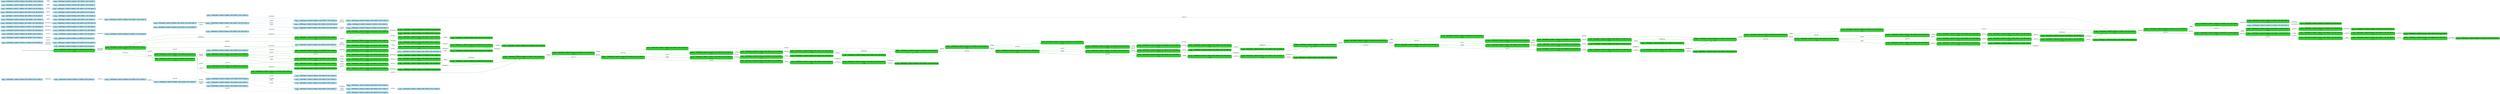 digraph g {

	rankdir="LR"

	__invisible__[shape="point", color="forestgreen"]
	c0q128[label=<<b>c<sub>0</sub>q<sub>128</sub> = AskChange=0, AskCof=0, Balance=0, CofLeft=6, Pot=0, Status=0</b><br/><br/><i>v=56</i>>, shape="box", style="rounded, filled", fillcolor="limegreen", color="forestgreen", penwidth=3] // Initial
	c1q864[label=<<b>c<sub>1</sub>q<sub>864</sub> = AskChange=0, AskCof=0, Balance=0, CofLeft=6, Pot=0, Status=1</b><br/><br/><i>v=56</i>>, shape="box", style="rounded, filled", fillcolor="limegreen", color="forestgreen"]
	c3q64[label=<<b>c<sub>3</sub>q<sub>64</sub> = AskChange=0, AskCof=0, Balance=0, CofLeft=6, Pot=0, Status=2</b><br/><br/><i>v=56</i>>, shape="box", style="rounded, filled", fillcolor="limegreen", color="forestgreen"]
	c6q812[label=<<b>c<sub>6</sub>q<sub>812</sub> = AskChange=0, AskCof=0, Balance=100, CofLeft=6, Pot=0, Status=1</b><br/><br/><i>v=55</i>>, shape="box", style="rounded, filled", fillcolor="limegreen", color="forestgreen"]
	c24q64[label=<<b>c<sub>24</sub>q<sub>64</sub> = AskChange=0, AskCof=0, Balance=100, CofLeft=6, Pot=0, Status=2</b><br/><br/><i>v=56</i>>, shape="box", style="rounded, filled", fillcolor="limegreen", color="forestgreen"]
	c2q128[label=<<b>c<sub>2</sub>q<sub>128</sub> = AskChange=0, AskCof=0, Balance=100, CofLeft=6, Pot=0, Status=0</b><br/><br/><i>v=56</i>>, shape="box", style="rounded, filled", fillcolor="limegreen", color="forestgreen"]
	c33q32[label=<<b>c<sub>33</sub>q<sub>32</sub> = AskChange=1, AskCof=0, Balance=100, CofLeft=6, Pot=0, Status=1</b><br/><br/><i>v=56</i>>, shape="box", style="rounded, filled", fillcolor="limegreen", color="forestgreen"]
	c55q64[label=<<b>c<sub>55</sub>q<sub>64</sub> = AskChange=1, AskCof=0, Balance=100, CofLeft=6, Pot=0, Status=2</b><br/><br/><i>v=56</i>>, shape="box", style="rounded, filled", fillcolor="limegreen", color="forestgreen"]
	c151q128[label=<<b>c<sub>151</sub>q<sub>128</sub> = AskChange=1, AskCof=0, Balance=100, CofLeft=6, Pot=0, Status=0</b>>, shape="box", style="rounded, filled", fillcolor="limegreen", color="forestgreen"]
	c36q33[label=<<b>c<sub>36</sub>q<sub>33</sub> = AskChange=0, AskCof=1, Balance=100, CofLeft=6, Pot=0, Status=1</b><br/><br/><i>v=56</i>>, shape="box", style="rounded, filled", fillcolor="limegreen", color="forestgreen"]
	c59q64[label=<<b>c<sub>59</sub>q<sub>64</sub> = AskChange=0, AskCof=1, Balance=100, CofLeft=6, Pot=0, Status=2</b><br/><br/><i>v=56</i>>, shape="box", style="rounded, filled", fillcolor="limegreen", color="forestgreen"]
	c150q128[label=<<b>c<sub>150</sub>q<sub>128</sub> = AskChange=0, AskCof=1, Balance=100, CofLeft=6, Pot=0, Status=0</b>>, shape="box", style="rounded, filled", fillcolor="limegreen", color="forestgreen"]
	c61q32[label=<<b>c<sub>61</sub>q<sub>32</sub> = AskChange=1, AskCof=0, Balance=50, CofLeft=5, Pot=50, Status=1</b><br/><br/><i>v=56</i>>, shape="box", style="rounded, filled", fillcolor="limegreen", color="forestgreen"]
	c149q64[label=<<b>c<sub>149</sub>q<sub>64</sub> = AskChange=1, AskCof=0, Balance=50, CofLeft=5, Pot=50, Status=2</b>>, shape="box", style="rounded, filled", fillcolor="limegreen", color="forestgreen"]
	c84q864[label=<<b>c<sub>84</sub>q<sub>864</sub> = AskChange=0, AskCof=0, Balance=0, CofLeft=5, Pot=50, Status=1</b><br/><br/><i>v=54</i>>, shape="box", style="rounded, filled", fillcolor="limegreen", color="forestgreen"]
	c85q812[label=<<b>c<sub>85</sub>q<sub>812</sub> = AskChange=0, AskCof=0, Balance=100, CofLeft=5, Pot=50, Status=1</b><br/><br/><i>v=52</i>>, shape="box", style="rounded, filled", fillcolor="limegreen", color="forestgreen"]
	c89q33[label=<<b>c<sub>89</sub>q<sub>33</sub> = AskChange=0, AskCof=1, Balance=100, CofLeft=5, Pot=50, Status=1</b><br/><br/><i>v=51</i>>, shape="box", style="rounded, filled", fillcolor="limegreen", color="forestgreen"]
	c95q32[label=<<b>c<sub>95</sub>q<sub>32</sub> = AskChange=1, AskCof=0, Balance=50, CofLeft=4, Pot=100, Status=1</b><br/><br/><i>v=50</i>>, shape="box", style="rounded, filled", fillcolor="limegreen", color="forestgreen"]
	c155q64[label=<<b>c<sub>155</sub>q<sub>64</sub> = AskChange=1, AskCof=0, Balance=50, CofLeft=4, Pot=100, Status=2</b>>, shape="box", style="rounded, filled", fillcolor="limegreen", color="forestgreen"]
	c96q864[label=<<b>c<sub>96</sub>q<sub>864</sub> = AskChange=0, AskCof=0, Balance=0, CofLeft=4, Pot=100, Status=1</b><br/><br/><i>v=51</i>>, shape="box", style="rounded, filled", fillcolor="limegreen", color="forestgreen"]
	c97q812[label=<<b>c<sub>97</sub>q<sub>812</sub> = AskChange=0, AskCof=0, Balance=100, CofLeft=4, Pot=100, Status=1</b><br/><br/><i>v=49</i>>, shape="box", style="rounded, filled", fillcolor="limegreen", color="forestgreen"]
	c101q33[label=<<b>c<sub>101</sub>q<sub>33</sub> = AskChange=0, AskCof=1, Balance=100, CofLeft=4, Pot=100, Status=1</b><br/><br/><i>v=48</i>>, shape="box", style="rounded, filled", fillcolor="limegreen", color="forestgreen"]
	c107q32[label=<<b>c<sub>107</sub>q<sub>32</sub> = AskChange=1, AskCof=0, Balance=50, CofLeft=3, Pot=150, Status=1</b><br/><br/><i>v=47</i>>, shape="box", style="rounded, filled", fillcolor="limegreen", color="forestgreen"]
	c158q64[label=<<b>c<sub>158</sub>q<sub>64</sub> = AskChange=1, AskCof=0, Balance=50, CofLeft=3, Pot=150, Status=2</b>>, shape="box", style="rounded, filled", fillcolor="limegreen", color="forestgreen"]
	c108q864[label=<<b>c<sub>108</sub>q<sub>864</sub> = AskChange=0, AskCof=0, Balance=0, CofLeft=3, Pot=150, Status=1</b><br/><br/><i>v=48</i>>, shape="box", style="rounded, filled", fillcolor="limegreen", color="forestgreen"]
	c109q812[label=<<b>c<sub>109</sub>q<sub>812</sub> = AskChange=0, AskCof=0, Balance=100, CofLeft=3, Pot=150, Status=1</b><br/><br/><i>v=46</i>>, shape="box", style="rounded, filled", fillcolor="limegreen", color="forestgreen"]
	c113q33[label=<<b>c<sub>113</sub>q<sub>33</sub> = AskChange=0, AskCof=1, Balance=100, CofLeft=3, Pot=150, Status=1</b><br/><br/><i>v=45</i>>, shape="box", style="rounded, filled", fillcolor="limegreen", color="forestgreen"]
	c119q32[label=<<b>c<sub>119</sub>q<sub>32</sub> = AskChange=1, AskCof=0, Balance=50, CofLeft=2, Pot=200, Status=1</b><br/><br/><i>v=44</i>>, shape="box", style="rounded, filled", fillcolor="limegreen", color="forestgreen"]
	c161q64[label=<<b>c<sub>161</sub>q<sub>64</sub> = AskChange=1, AskCof=0, Balance=50, CofLeft=2, Pot=200, Status=2</b>>, shape="box", style="rounded, filled", fillcolor="limegreen", color="forestgreen"]
	c120q864[label=<<b>c<sub>120</sub>q<sub>864</sub> = AskChange=0, AskCof=0, Balance=0, CofLeft=2, Pot=200, Status=1</b><br/><br/><i>v=45</i>>, shape="box", style="rounded, filled", fillcolor="limegreen", color="forestgreen"]
	c121q812[label=<<b>c<sub>121</sub>q<sub>812</sub> = AskChange=0, AskCof=0, Balance=100, CofLeft=2, Pot=200, Status=1</b><br/><br/><i>v=43</i>>, shape="box", style="rounded, filled", fillcolor="limegreen", color="forestgreen"]
	c125q33[label=<<b>c<sub>125</sub>q<sub>33</sub> = AskChange=0, AskCof=1, Balance=100, CofLeft=2, Pot=200, Status=1</b><br/><br/><i>v=42</i>>, shape="box", style="rounded, filled", fillcolor="limegreen", color="forestgreen"]
	c131q32[label=<<b>c<sub>131</sub>q<sub>32</sub> = AskChange=1, AskCof=0, Balance=50, CofLeft=1, Pot=250, Status=1</b><br/><br/><i>v=41</i>>, shape="box", style="rounded, filled", fillcolor="limegreen", color="forestgreen"]
	c164q64[label=<<b>c<sub>164</sub>q<sub>64</sub> = AskChange=1, AskCof=0, Balance=50, CofLeft=1, Pot=250, Status=2</b>>, shape="box", style="rounded, filled", fillcolor="limegreen", color="forestgreen"]
	c54q864[label=<<b>c<sub>54</sub>q<sub>864</sub> = AskChange=0, AskCof=0, Balance=0, CofLeft=1, Pot=250, Status=1</b><br/><br/><i>v=42</i>>, shape="box", style="rounded, filled", fillcolor="limegreen", color="forestgreen"]
	c132q812[label=<<b>c<sub>132</sub>q<sub>812</sub> = AskChange=0, AskCof=0, Balance=100, CofLeft=1, Pot=250, Status=1</b><br/><br/><i>v=40</i>>, shape="box", style="rounded, filled", fillcolor="limegreen", color="forestgreen"]
	c136q33[label=<<b>c<sub>136</sub>q<sub>33</sub> = AskChange=0, AskCof=1, Balance=100, CofLeft=1, Pot=250, Status=1</b><br/><br/><i>v=39</i>>, shape="box", style="rounded, filled", fillcolor="limegreen", color="forestgreen"]
	c142q64[label=<<b>c<sub>142</sub>q<sub>64</sub> = AskChange=1, AskCof=0, Balance=50, CofLeft=0, Pot=300, Status=2</b><br/><br/><i>v=38</i>>, shape="box", style="rounded, filled", fillcolor="limegreen", color="forestgreen"]
	c167q18[label=<<b>c<sub>167</sub>q<sub>18</sub> = AskChange=1, AskCof=0, Balance=50, CofLeft=0, Pot=300, Status=0</b>>, shape="box", style="rounded, filled", fillcolor="limegreen", color="forestgreen"]
	c137q44[label=<<b>c<sub>137</sub>q<sub>44</sub> = AskChange=0, AskCof=0, Balance=200, CofLeft=1, Pot=250, Status=1</b><br/><br/><i>v=38</i>>, shape="box", style="rounded, filled", fillcolor="limegreen", color="forestgreen"]
	c139q33[label=<<b>c<sub>139</sub>q<sub>33</sub> = AskChange=0, AskCof=1, Balance=200, CofLeft=1, Pot=250, Status=1</b><br/><br/><i>v=37</i>>, shape="box", style="rounded, filled", fillcolor="limegreen", color="forestgreen"]
	c140q64[label=<<b>c<sub>140</sub>q<sub>64</sub> = AskChange=1, AskCof=0, Balance=150, CofLeft=0, Pot=300, Status=2</b><br/><br/><i>v=36</i>>, shape="box", style="rounded, filled", fillcolor="limegreen", color="forestgreen"]
	c165q18[label=<<b>c<sub>165</sub>q<sub>18</sub> = AskChange=1, AskCof=0, Balance=150, CofLeft=0, Pot=300, Status=0</b>>, shape="box", style="rounded, filled", fillcolor="limegreen", color="forestgreen"]
	c135q556[label=<<b>c<sub>135</sub>q<sub>556</sub> = AskChange=0, AskCof=0, Balance=150, CofLeft=1, Pot=250, Status=1</b><br/><br/><i>v=39</i>>, shape="box", style="rounded, filled", fillcolor="limegreen", color="forestgreen"]
	c138q33[label=<<b>c<sub>138</sub>q<sub>33</sub> = AskChange=0, AskCof=1, Balance=150, CofLeft=1, Pot=250, Status=1</b><br/><br/><i>v=38</i>>, shape="box", style="rounded, filled", fillcolor="limegreen", color="forestgreen"]
	c141q64[label=<<b>c<sub>141</sub>q<sub>64</sub> = AskChange=1, AskCof=0, Balance=100, CofLeft=0, Pot=300, Status=2</b><br/><br/><i>v=37</i>>, shape="box", style="rounded, filled", fillcolor="limegreen", color="forestgreen"]
	c166q18[label=<<b>c<sub>166</sub>q<sub>18</sub> = AskChange=1, AskCof=0, Balance=100, CofLeft=0, Pot=300, Status=0</b>>, shape="box", style="rounded, filled", fillcolor="limegreen", color="forestgreen"]
	c133q812[label=<<b>c<sub>133</sub>q<sub>812</sub> = AskChange=0, AskCof=0, Balance=50, CofLeft=1, Pot=250, Status=1</b><br/><br/><i>v=41</i>>, shape="box", style="rounded, filled", fillcolor="limegreen", color="forestgreen"]
	c134q33[label=<<b>c<sub>134</sub>q<sub>33</sub> = AskChange=0, AskCof=1, Balance=50, CofLeft=1, Pot=250, Status=1</b><br/><br/><i>v=40</i>>, shape="box", style="rounded, filled", fillcolor="limegreen", color="forestgreen"]
	c143q64[label=<<b>c<sub>143</sub>q<sub>64</sub> = AskChange=0, AskCof=0, Balance=0, CofLeft=0, Pot=300, Status=2</b><br/><br/><i>v=39</i>>, shape="box", style="rounded, filled", fillcolor="limegreen", color="forestgreen"]
	c13q18[label=<<b>c<sub>13</sub>q<sub>18</sub> = AskChange=0, AskCof=0, Balance=0, CofLeft=0, Pot=300, Status=0</b>>, shape="box", style="rounded, filled", fillcolor="limegreen", color="forestgreen"]
	c126q44[label=<<b>c<sub>126</sub>q<sub>44</sub> = AskChange=0, AskCof=0, Balance=200, CofLeft=2, Pot=200, Status=1</b><br/><br/><i>v=41</i>>, shape="box", style="rounded, filled", fillcolor="limegreen", color="forestgreen"]
	c128q33[label=<<b>c<sub>128</sub>q<sub>33</sub> = AskChange=0, AskCof=1, Balance=200, CofLeft=2, Pot=200, Status=1</b><br/><br/><i>v=40</i>>, shape="box", style="rounded, filled", fillcolor="limegreen", color="forestgreen"]
	c129q32[label=<<b>c<sub>129</sub>q<sub>32</sub> = AskChange=1, AskCof=0, Balance=150, CofLeft=1, Pot=250, Status=1</b><br/><br/><i>v=39</i>>, shape="box", style="rounded, filled", fillcolor="limegreen", color="forestgreen"]
	c162q64[label=<<b>c<sub>162</sub>q<sub>64</sub> = AskChange=1, AskCof=0, Balance=150, CofLeft=1, Pot=250, Status=2</b>>, shape="box", style="rounded, filled", fillcolor="limegreen", color="forestgreen"]
	c124q556[label=<<b>c<sub>124</sub>q<sub>556</sub> = AskChange=0, AskCof=0, Balance=150, CofLeft=2, Pot=200, Status=1</b><br/><br/><i>v=42</i>>, shape="box", style="rounded, filled", fillcolor="limegreen", color="forestgreen"]
	c127q33[label=<<b>c<sub>127</sub>q<sub>33</sub> = AskChange=0, AskCof=1, Balance=150, CofLeft=2, Pot=200, Status=1</b><br/><br/><i>v=41</i>>, shape="box", style="rounded, filled", fillcolor="limegreen", color="forestgreen"]
	c130q32[label=<<b>c<sub>130</sub>q<sub>32</sub> = AskChange=1, AskCof=0, Balance=100, CofLeft=1, Pot=250, Status=1</b><br/><br/><i>v=40</i>>, shape="box", style="rounded, filled", fillcolor="limegreen", color="forestgreen"]
	c163q64[label=<<b>c<sub>163</sub>q<sub>64</sub> = AskChange=1, AskCof=0, Balance=100, CofLeft=1, Pot=250, Status=2</b>>, shape="box", style="rounded, filled", fillcolor="limegreen", color="forestgreen"]
	c122q812[label=<<b>c<sub>122</sub>q<sub>812</sub> = AskChange=0, AskCof=0, Balance=50, CofLeft=2, Pot=200, Status=1</b><br/><br/><i>v=44</i>>, shape="box", style="rounded, filled", fillcolor="limegreen", color="forestgreen"]
	c123q33[label=<<b>c<sub>123</sub>q<sub>33</sub> = AskChange=0, AskCof=1, Balance=50, CofLeft=2, Pot=200, Status=1</b><br/><br/><i>v=43</i>>, shape="box", style="rounded, filled", fillcolor="limegreen", color="forestgreen"]
	c114q44[label=<<b>c<sub>114</sub>q<sub>44</sub> = AskChange=0, AskCof=0, Balance=200, CofLeft=3, Pot=150, Status=1</b><br/><br/><i>v=44</i>>, shape="box", style="rounded, filled", fillcolor="limegreen", color="forestgreen"]
	c116q33[label=<<b>c<sub>116</sub>q<sub>33</sub> = AskChange=0, AskCof=1, Balance=200, CofLeft=3, Pot=150, Status=1</b><br/><br/><i>v=43</i>>, shape="box", style="rounded, filled", fillcolor="limegreen", color="forestgreen"]
	c117q32[label=<<b>c<sub>117</sub>q<sub>32</sub> = AskChange=1, AskCof=0, Balance=150, CofLeft=2, Pot=200, Status=1</b><br/><br/><i>v=42</i>>, shape="box", style="rounded, filled", fillcolor="limegreen", color="forestgreen"]
	c159q64[label=<<b>c<sub>159</sub>q<sub>64</sub> = AskChange=1, AskCof=0, Balance=150, CofLeft=2, Pot=200, Status=2</b>>, shape="box", style="rounded, filled", fillcolor="limegreen", color="forestgreen"]
	c112q556[label=<<b>c<sub>112</sub>q<sub>556</sub> = AskChange=0, AskCof=0, Balance=150, CofLeft=3, Pot=150, Status=1</b><br/><br/><i>v=45</i>>, shape="box", style="rounded, filled", fillcolor="limegreen", color="forestgreen"]
	c115q33[label=<<b>c<sub>115</sub>q<sub>33</sub> = AskChange=0, AskCof=1, Balance=150, CofLeft=3, Pot=150, Status=1</b><br/><br/><i>v=44</i>>, shape="box", style="rounded, filled", fillcolor="limegreen", color="forestgreen"]
	c118q32[label=<<b>c<sub>118</sub>q<sub>32</sub> = AskChange=1, AskCof=0, Balance=100, CofLeft=2, Pot=200, Status=1</b><br/><br/><i>v=43</i>>, shape="box", style="rounded, filled", fillcolor="limegreen", color="forestgreen"]
	c160q64[label=<<b>c<sub>160</sub>q<sub>64</sub> = AskChange=1, AskCof=0, Balance=100, CofLeft=2, Pot=200, Status=2</b>>, shape="box", style="rounded, filled", fillcolor="limegreen", color="forestgreen"]
	c110q812[label=<<b>c<sub>110</sub>q<sub>812</sub> = AskChange=0, AskCof=0, Balance=50, CofLeft=3, Pot=150, Status=1</b><br/><br/><i>v=47</i>>, shape="box", style="rounded, filled", fillcolor="limegreen", color="forestgreen"]
	c111q33[label=<<b>c<sub>111</sub>q<sub>33</sub> = AskChange=0, AskCof=1, Balance=50, CofLeft=3, Pot=150, Status=1</b><br/><br/><i>v=46</i>>, shape="box", style="rounded, filled", fillcolor="limegreen", color="forestgreen"]
	c102q44[label=<<b>c<sub>102</sub>q<sub>44</sub> = AskChange=0, AskCof=0, Balance=200, CofLeft=4, Pot=100, Status=1</b><br/><br/><i>v=47</i>>, shape="box", style="rounded, filled", fillcolor="limegreen", color="forestgreen"]
	c104q33[label=<<b>c<sub>104</sub>q<sub>33</sub> = AskChange=0, AskCof=1, Balance=200, CofLeft=4, Pot=100, Status=1</b><br/><br/><i>v=46</i>>, shape="box", style="rounded, filled", fillcolor="limegreen", color="forestgreen"]
	c105q32[label=<<b>c<sub>105</sub>q<sub>32</sub> = AskChange=1, AskCof=0, Balance=150, CofLeft=3, Pot=150, Status=1</b><br/><br/><i>v=45</i>>, shape="box", style="rounded, filled", fillcolor="limegreen", color="forestgreen"]
	c156q64[label=<<b>c<sub>156</sub>q<sub>64</sub> = AskChange=1, AskCof=0, Balance=150, CofLeft=3, Pot=150, Status=2</b>>, shape="box", style="rounded, filled", fillcolor="limegreen", color="forestgreen"]
	c100q556[label=<<b>c<sub>100</sub>q<sub>556</sub> = AskChange=0, AskCof=0, Balance=150, CofLeft=4, Pot=100, Status=1</b><br/><br/><i>v=48</i>>, shape="box", style="rounded, filled", fillcolor="limegreen", color="forestgreen"]
	c103q33[label=<<b>c<sub>103</sub>q<sub>33</sub> = AskChange=0, AskCof=1, Balance=150, CofLeft=4, Pot=100, Status=1</b><br/><br/><i>v=47</i>>, shape="box", style="rounded, filled", fillcolor="limegreen", color="forestgreen"]
	c106q32[label=<<b>c<sub>106</sub>q<sub>32</sub> = AskChange=1, AskCof=0, Balance=100, CofLeft=3, Pot=150, Status=1</b><br/><br/><i>v=46</i>>, shape="box", style="rounded, filled", fillcolor="limegreen", color="forestgreen"]
	c157q64[label=<<b>c<sub>157</sub>q<sub>64</sub> = AskChange=1, AskCof=0, Balance=100, CofLeft=3, Pot=150, Status=2</b>>, shape="box", style="rounded, filled", fillcolor="limegreen", color="forestgreen"]
	c98q812[label=<<b>c<sub>98</sub>q<sub>812</sub> = AskChange=0, AskCof=0, Balance=50, CofLeft=4, Pot=100, Status=1</b><br/><br/><i>v=50</i>>, shape="box", style="rounded, filled", fillcolor="limegreen", color="forestgreen"]
	c99q33[label=<<b>c<sub>99</sub>q<sub>33</sub> = AskChange=0, AskCof=1, Balance=50, CofLeft=4, Pot=100, Status=1</b><br/><br/><i>v=49</i>>, shape="box", style="rounded, filled", fillcolor="limegreen", color="forestgreen"]
	c90q44[label=<<b>c<sub>90</sub>q<sub>44</sub> = AskChange=0, AskCof=0, Balance=200, CofLeft=5, Pot=50, Status=1</b><br/><br/><i>v=50</i>>, shape="box", style="rounded, filled", fillcolor="limegreen", color="forestgreen"]
	c92q33[label=<<b>c<sub>92</sub>q<sub>33</sub> = AskChange=0, AskCof=1, Balance=200, CofLeft=5, Pot=50, Status=1</b><br/><br/><i>v=49</i>>, shape="box", style="rounded, filled", fillcolor="limegreen", color="forestgreen"]
	c93q32[label=<<b>c<sub>93</sub>q<sub>32</sub> = AskChange=1, AskCof=0, Balance=150, CofLeft=4, Pot=100, Status=1</b><br/><br/><i>v=48</i>>, shape="box", style="rounded, filled", fillcolor="limegreen", color="forestgreen"]
	c153q64[label=<<b>c<sub>153</sub>q<sub>64</sub> = AskChange=1, AskCof=0, Balance=150, CofLeft=4, Pot=100, Status=2</b>>, shape="box", style="rounded, filled", fillcolor="limegreen", color="forestgreen"]
	c88q556[label=<<b>c<sub>88</sub>q<sub>556</sub> = AskChange=0, AskCof=0, Balance=150, CofLeft=5, Pot=50, Status=1</b><br/><br/><i>v=51</i>>, shape="box", style="rounded, filled", fillcolor="limegreen", color="forestgreen"]
	c91q33[label=<<b>c<sub>91</sub>q<sub>33</sub> = AskChange=0, AskCof=1, Balance=150, CofLeft=5, Pot=50, Status=1</b><br/><br/><i>v=50</i>>, shape="box", style="rounded, filled", fillcolor="limegreen", color="forestgreen"]
	c94q32[label=<<b>c<sub>94</sub>q<sub>32</sub> = AskChange=1, AskCof=0, Balance=100, CofLeft=4, Pot=100, Status=1</b><br/><br/><i>v=49</i>>, shape="box", style="rounded, filled", fillcolor="limegreen", color="forestgreen"]
	c154q64[label=<<b>c<sub>154</sub>q<sub>64</sub> = AskChange=1, AskCof=0, Balance=100, CofLeft=4, Pot=100, Status=2</b>>, shape="box", style="rounded, filled", fillcolor="limegreen", color="forestgreen"]
	c86q812[label=<<b>c<sub>86</sub>q<sub>812</sub> = AskChange=0, AskCof=0, Balance=50, CofLeft=5, Pot=50, Status=1</b><br/><br/><i>v=53</i>>, shape="box", style="rounded, filled", fillcolor="limegreen", color="forestgreen"]
	c87q33[label=<<b>c<sub>87</sub>q<sub>33</sub> = AskChange=0, AskCof=1, Balance=50, CofLeft=5, Pot=50, Status=1</b><br/><br/><i>v=52</i>>, shape="box", style="rounded, filled", fillcolor="limegreen", color="forestgreen"]
	c39q44[label=<<b>c<sub>39</sub>q<sub>44</sub> = AskChange=0, AskCof=0, Balance=200, CofLeft=6, Pot=0, Status=1</b><br/><br/><i>v=55</i>>, shape="box", style="rounded, filled", fillcolor="limegreen", color="forestgreen"]
	c66q64[label=<<b>c<sub>66</sub>q<sub>64</sub> = AskChange=0, AskCof=0, Balance=200, CofLeft=6, Pot=0, Status=2</b><br/><br/><i>v=56</i>>, shape="box", style="rounded, filled", fillcolor="limegreen", color="forestgreen"]
	c52q128[label=<<b>c<sub>52</sub>q<sub>128</sub> = AskChange=0, AskCof=0, Balance=200, CofLeft=6, Pot=0, Status=0</b>>, shape="box", style="rounded, filled", fillcolor="limegreen", color="forestgreen"]
	c68q32[label=<<b>c<sub>68</sub>q<sub>32</sub> = AskChange=1, AskCof=0, Balance=200, CofLeft=6, Pot=0, Status=1</b><br/><br/><i>v=56</i>>, shape="box", style="rounded, filled", fillcolor="limegreen", color="forestgreen"]
	c148q64[label=<<b>c<sub>148</sub>q<sub>64</sub> = AskChange=1, AskCof=0, Balance=200, CofLeft=6, Pot=0, Status=2</b>>, shape="box", style="rounded, filled", fillcolor="limegreen", color="forestgreen"]
	c70q33[label=<<b>c<sub>70</sub>q<sub>33</sub> = AskChange=0, AskCof=1, Balance=200, CofLeft=6, Pot=0, Status=1</b><br/><br/><i>v=56</i>>, shape="box", style="rounded, filled", fillcolor="limegreen", color="forestgreen"]
	c82q32[label=<<b>c<sub>82</sub>q<sub>32</sub> = AskChange=1, AskCof=0, Balance=150, CofLeft=5, Pot=50, Status=1</b><br/><br/><i>v=55</i>>, shape="box", style="rounded, filled", fillcolor="limegreen", color="forestgreen"]
	c147q64[label=<<b>c<sub>147</sub>q<sub>64</sub> = AskChange=1, AskCof=0, Balance=150, CofLeft=5, Pot=50, Status=2</b>>, shape="box", style="rounded, filled", fillcolor="limegreen", color="forestgreen"]
	c41q556[label=<<b>c<sub>41</sub>q<sub>556</sub> = AskChange=0, AskCof=0, Balance=150, CofLeft=6, Pot=0, Status=1</b><br/><br/><i>v=56</i>>, shape="box", style="rounded, filled", fillcolor="limegreen", color="forestgreen"]
	c73q64[label=<<b>c<sub>73</sub>q<sub>64</sub> = AskChange=0, AskCof=0, Balance=150, CofLeft=6, Pot=0, Status=2</b><br/><br/><i>v=56</i>>, shape="box", style="rounded, filled", fillcolor="limegreen", color="forestgreen"]
	c146q128[label=<<b>c<sub>146</sub>q<sub>128</sub> = AskChange=0, AskCof=0, Balance=150, CofLeft=6, Pot=0, Status=0</b>>, shape="box", style="rounded, filled", fillcolor="limegreen", color="forestgreen"]
	c75q32[label=<<b>c<sub>75</sub>q<sub>32</sub> = AskChange=1, AskCof=0, Balance=150, CofLeft=6, Pot=0, Status=1</b><br/><br/><i>v=56</i>>, shape="box", style="rounded, filled", fillcolor="limegreen", color="forestgreen"]
	c145q64[label=<<b>c<sub>145</sub>q<sub>64</sub> = AskChange=1, AskCof=0, Balance=150, CofLeft=6, Pot=0, Status=2</b>>, shape="box", style="rounded, filled", fillcolor="limegreen", color="forestgreen"]
	c78q33[label=<<b>c<sub>78</sub>q<sub>33</sub> = AskChange=0, AskCof=1, Balance=150, CofLeft=6, Pot=0, Status=1</b><br/><br/><i>v=56</i>>, shape="box", style="rounded, filled", fillcolor="limegreen", color="forestgreen"]
	c81q32[label=<<b>c<sub>81</sub>q<sub>32</sub> = AskChange=1, AskCof=0, Balance=100, CofLeft=5, Pot=50, Status=1</b><br/><br/><i>v=55</i>>, shape="box", style="rounded, filled", fillcolor="limegreen", color="forestgreen"]
	c144q64[label=<<b>c<sub>144</sub>q<sub>64</sub> = AskChange=1, AskCof=0, Balance=100, CofLeft=5, Pot=50, Status=2</b>>, shape="box", style="rounded, filled", fillcolor="limegreen", color="forestgreen"]
	c8q812[label=<<b>c<sub>8</sub>q<sub>812</sub> = AskChange=0, AskCof=0, Balance=50, CofLeft=6, Pot=0, Status=1</b><br/><br/><i>v=56</i>>, shape="box", style="rounded, filled", fillcolor="limegreen", color="forestgreen"]
	c31q64[label=<<b>c<sub>31</sub>q<sub>64</sub> = AskChange=0, AskCof=0, Balance=50, CofLeft=6, Pot=0, Status=2</b><br/><br/><i>v=56</i>>, shape="box", style="rounded, filled", fillcolor="limegreen", color="forestgreen"]
	c152q128[label=<<b>c<sub>152</sub>q<sub>128</sub> = AskChange=0, AskCof=0, Balance=50, CofLeft=6, Pot=0, Status=0</b>>, shape="box", style="rounded, filled", fillcolor="limegreen", color="forestgreen"]
	c83q33[label=<<b>c<sub>83</sub>q<sub>33</sub> = AskChange=0, AskCof=1, Balance=50, CofLeft=6, Pot=0, Status=1</b><br/><br/><i>v=55</i>>, shape="box", style="rounded, filled", fillcolor="limegreen", color="forestgreen"]
	c4q864[label=<<b>c<sub>4</sub>q<sub>864</sub> = AskChange=0, AskCof=0, Balance=0, CofLeft=0, Pot=50, Status=1</b>>, shape="box", style="rounded, filled, dashed", fillcolor="lightblue2", color="deepskyblue4"]
	c5q64[label=<<b>c<sub>5</sub>q<sub>64</sub> = AskChange=0, AskCof=0, Balance=0, CofLeft=0, Pot=50, Status=2</b>>, shape="box", style="rounded, filled, dashed", fillcolor="lightblue2", color="deepskyblue4"]
	c7q812[label=<<b>c<sub>7</sub>q<sub>812</sub> = AskChange=0, AskCof=0, Balance=100, CofLeft=0, Pot=50, Status=1</b>>, shape="box", style="rounded, filled, dashed", fillcolor="lightblue2", color="deepskyblue4"]
	c9q864[label=<<b>c<sub>9</sub>q<sub>864</sub> = AskChange=0, AskCof=0, Balance=0, CofLeft=0, Pot=0, Status=1</b>>, shape="box", style="rounded, filled, dashed", fillcolor="lightblue2", color="deepskyblue4"]
	c10q812[label=<<b>c<sub>10</sub>q<sub>812</sub> = AskChange=0, AskCof=0, Balance=50, CofLeft=0, Pot=0, Status=1</b>>, shape="box", style="rounded, filled, dashed", fillcolor="lightblue2", color="deepskyblue4"]
	c11q2[label=<<b>c<sub>11</sub>q<sub>2</sub> = AskChange=0, AskCof=0, Balance=0, CofLeft=0, Pot=50, Status=0</b>>, shape="box", style="rounded, filled, dashed", fillcolor="lightblue2", color="deepskyblue4"]
	c12q864[label=<<b>c<sub>12</sub>q<sub>864</sub> = AskChange=0, AskCof=0, Balance=0, CofLeft=0, Pot=300, Status=1</b>>, shape="box", style="rounded, filled, dashed", fillcolor="lightblue2", color="deepskyblue4"]
	c14q864[label=<<b>c<sub>14</sub>q<sub>864</sub> = AskChange=0, AskCof=0, Balance=0, CofLeft=1, Pot=50, Status=1</b>>, shape="box", style="rounded, filled, dashed", fillcolor="lightblue2", color="deepskyblue4"]
	c15q130[label=<<b>c<sub>15</sub>q<sub>130</sub> = AskChange=0, AskCof=0, Balance=0, CofLeft=1, Pot=50, Status=0</b>>, shape="box", style="rounded, filled, dashed", fillcolor="lightblue2", color="deepskyblue4"]
	c16q864[label=<<b>c<sub>16</sub>q<sub>864</sub> = AskChange=0, AskCof=0, Balance=0, CofLeft=6, Pot=300, Status=1</b>>, shape="box", style="rounded, filled, dashed", fillcolor="lightblue2", color="deepskyblue4"]
	c17q144[label=<<b>c<sub>17</sub>q<sub>144</sub> = AskChange=0, AskCof=0, Balance=0, CofLeft=6, Pot=300, Status=0</b>>, shape="box", style="rounded, filled, dashed", fillcolor="lightblue2", color="deepskyblue4"]
	c18q864[label=<<b>c<sub>18</sub>q<sub>864</sub> = AskChange=0, AskCof=0, Balance=0, CofLeft=1, Pot=300, Status=1</b>>, shape="box", style="rounded, filled, dashed", fillcolor="lightblue2", color="deepskyblue4"]
	c19q146[label=<<b>c<sub>19</sub>q<sub>146</sub> = AskChange=0, AskCof=0, Balance=0, CofLeft=1, Pot=300, Status=0</b>>, shape="box", style="rounded, filled, dashed", fillcolor="lightblue2", color="deepskyblue4"]
	c20q64[label=<<b>c<sub>20</sub>q<sub>64</sub> = AskChange=0, AskCof=0, Balance=100, CofLeft=0, Pot=0, Status=2</b>>, shape="box", style="rounded, filled, dashed", fillcolor="lightblue2", color="deepskyblue4"]
	c21q2[label=<<b>c<sub>21</sub>q<sub>2</sub> = AskChange=0, AskCof=0, Balance=100, CofLeft=0, Pot=0, Status=0</b>>, shape="box", style="rounded, filled, dashed", fillcolor="lightblue2", color="deepskyblue4"]
	c22q64[label=<<b>c<sub>22</sub>q<sub>64</sub> = AskChange=0, AskCof=0, Balance=100, CofLeft=0, Pot=300, Status=2</b>>, shape="box", style="rounded, filled, dashed", fillcolor="lightblue2", color="deepskyblue4"]
	c23q18[label=<<b>c<sub>23</sub>q<sub>18</sub> = AskChange=0, AskCof=0, Balance=100, CofLeft=0, Pot=300, Status=0</b>>, shape="box", style="rounded, filled, dashed", fillcolor="lightblue2", color="deepskyblue4"]
	c25q64[label=<<b>c<sub>25</sub>q<sub>64</sub> = AskChange=0, AskCof=0, Balance=100, CofLeft=1, Pot=0, Status=2</b>>, shape="box", style="rounded, filled, dashed", fillcolor="lightblue2", color="deepskyblue4"]
	c26q130[label=<<b>c<sub>26</sub>q<sub>130</sub> = AskChange=0, AskCof=0, Balance=100, CofLeft=1, Pot=0, Status=0</b>>, shape="box", style="rounded, filled, dashed", fillcolor="lightblue2", color="deepskyblue4"]
	c27q64[label=<<b>c<sub>27</sub>q<sub>64</sub> = AskChange=0, AskCof=0, Balance=100, CofLeft=6, Pot=250, Status=2</b>>, shape="box", style="rounded, filled, dashed", fillcolor="lightblue2", color="deepskyblue4"]
	c28q144[label=<<b>c<sub>28</sub>q<sub>144</sub> = AskChange=0, AskCof=0, Balance=100, CofLeft=6, Pot=250, Status=0</b>>, shape="box", style="rounded, filled, dashed", fillcolor="lightblue2", color="deepskyblue4"]
	c29q64[label=<<b>c<sub>29</sub>q<sub>64</sub> = AskChange=0, AskCof=0, Balance=100, CofLeft=1, Pot=250, Status=2</b>>, shape="box", style="rounded, filled, dashed", fillcolor="lightblue2", color="deepskyblue4"]
	c30q146[label=<<b>c<sub>30</sub>q<sub>146</sub> = AskChange=0, AskCof=0, Balance=100, CofLeft=1, Pot=250, Status=0</b>>, shape="box", style="rounded, filled, dashed", fillcolor="lightblue2", color="deepskyblue4"]
	c32q812[label=<<b>c<sub>32</sub>q<sub>812</sub> = AskChange=0, AskCof=0, Balance=100, CofLeft=0, Pot=0, Status=1</b>>, shape="box", style="rounded, filled, dashed", fillcolor="lightblue2", color="deepskyblue4"]
	c34q32[label=<<b>c<sub>34</sub>q<sub>32</sub> = AskChange=1, AskCof=0, Balance=100, CofLeft=0, Pot=0, Status=1</b>>, shape="box", style="rounded, filled, dashed", fillcolor="lightblue2", color="deepskyblue4"]
	c35q32[label=<<b>c<sub>35</sub>q<sub>32</sub> = AskChange=0, AskCof=1, Balance=100, CofLeft=0, Pot=0, Status=1</b>>, shape="box", style="rounded, filled, dashed", fillcolor="lightblue2", color="deepskyblue4"]
	c37q812[label=<<b>c<sub>37</sub>q<sub>812</sub> = AskChange=0, AskCof=0, Balance=100, CofLeft=1, Pot=0, Status=1</b>>, shape="box", style="rounded, filled, dashed", fillcolor="lightblue2", color="deepskyblue4"]
	c38q33[label=<<b>c<sub>38</sub>q<sub>33</sub> = AskChange=0, AskCof=1, Balance=100, CofLeft=1, Pot=0, Status=1</b>>, shape="box", style="rounded, filled, dashed", fillcolor="lightblue2", color="deepskyblue4"]
	c40q44[label=<<b>c<sub>40</sub>q<sub>44</sub> = AskChange=0, AskCof=0, Balance=200, CofLeft=0, Pot=0, Status=1</b>>, shape="box", style="rounded, filled, dashed", fillcolor="lightblue2", color="deepskyblue4"]
	c42q556[label=<<b>c<sub>42</sub>q<sub>556</sub> = AskChange=0, AskCof=0, Balance=150, CofLeft=0, Pot=0, Status=1</b>>, shape="box", style="rounded, filled, dashed", fillcolor="lightblue2", color="deepskyblue4"]
	c43q2[label=<<b>c<sub>43</sub>q<sub>2</sub> = AskChange=1, AskCof=0, Balance=200, CofLeft=0, Pot=0, Status=0</b>>, shape="box", style="rounded, filled, dashed", fillcolor="lightblue2", color="deepskyblue4"]
	c44q130[label=<<b>c<sub>44</sub>q<sub>130</sub> = AskChange=1, AskCof=0, Balance=200, CofLeft=1, Pot=0, Status=0</b>>, shape="box", style="rounded, filled, dashed", fillcolor="lightblue2", color="deepskyblue4"]
	c45q18[label=<<b>c<sub>45</sub>q<sub>18</sub> = AskChange=0, AskCof=0, Balance=100, CofLeft=0, Pot=250, Status=0</b>>, shape="box", style="rounded, filled, dashed", fillcolor="lightblue2", color="deepskyblue4"]
	c46q18[label=<<b>c<sub>46</sub>q<sub>18</sub> = AskChange=0, AskCof=0, Balance=200, CofLeft=0, Pot=300, Status=0</b>>, shape="box", style="rounded, filled, dashed", fillcolor="lightblue2", color="deepskyblue4"]
	c47q2[label=<<b>c<sub>47</sub>q<sub>2</sub> = AskChange=0, AskCof=0, Balance=200, CofLeft=0, Pot=0, Status=0</b>>, shape="box", style="rounded, filled, dashed", fillcolor="lightblue2", color="deepskyblue4"]
	c48q130[label=<<b>c<sub>48</sub>q<sub>130</sub> = AskChange=0, AskCof=0, Balance=100, CofLeft=2, Pot=0, Status=0</b>>, shape="box", style="rounded, filled, dashed", fillcolor="lightblue2", color="deepskyblue4"]
	c49q864[label=<<b>c<sub>49</sub>q<sub>864</sub> = AskChange=0, AskCof=0, Balance=0, CofLeft=1, Pot=0, Status=1</b>>, shape="box", style="rounded, filled, dashed", fillcolor="lightblue2", color="deepskyblue4"]
	c50q864[label=<<b>c<sub>50</sub>q<sub>864</sub> = AskChange=0, AskCof=0, Balance=0, CofLeft=6, Pot=250, Status=1</b>>, shape="box", style="rounded, filled, dashed", fillcolor="lightblue2", color="deepskyblue4"]
	c51q144[label=<<b>c<sub>51</sub>q<sub>144</sub> = AskChange=0, AskCof=0, Balance=200, CofLeft=6, Pot=300, Status=0</b>>, shape="box", style="rounded, filled, dashed", fillcolor="lightblue2", color="deepskyblue4"]
	c53q146[label=<<b>c<sub>53</sub>q<sub>146</sub> = AskChange=0, AskCof=0, Balance=100, CofLeft=2, Pot=250, Status=0</b>>, shape="box", style="rounded, filled, dashed", fillcolor="lightblue2", color="deepskyblue4"]
	c56q32[label=<<b>c<sub>56</sub>q<sub>32</sub> = AskChange=0, AskCof=1, Balance=200, CofLeft=0, Pot=0, Status=1</b>>, shape="box", style="rounded, filled, dashed", fillcolor="lightblue2", color="deepskyblue4"]
	c57q64[label=<<b>c<sub>57</sub>q<sub>64</sub> = AskChange=0, AskCof=1, Balance=200, CofLeft=0, Pot=0, Status=2</b>>, shape="box", style="rounded, filled, dashed", fillcolor="lightblue2", color="deepskyblue4"]
	c58q32[label=<<b>c<sub>58</sub>q<sub>32</sub> = AskChange=1, AskCof=0, Balance=50, CofLeft=0, Pot=0, Status=1</b>>, shape="box", style="rounded, filled, dashed", fillcolor="lightblue2", color="deepskyblue4"]
	c60q64[label=<<b>c<sub>60</sub>q<sub>64</sub> = AskChange=0, AskCof=1, Balance=100, CofLeft=1, Pot=0, Status=2</b>>, shape="box", style="rounded, filled, dashed", fillcolor="lightblue2", color="deepskyblue4"]
	c62q33[label=<<b>c<sub>62</sub>q<sub>33</sub> = AskChange=0, AskCof=1, Balance=150, CofLeft=2, Pot=50, Status=1</b>>, shape="box", style="rounded, filled, dashed", fillcolor="lightblue2", color="deepskyblue4"]
	c63q32[label=<<b>c<sub>63</sub>q<sub>32</sub> = AskChange=1, AskCof=0, Balance=100, CofLeft=1, Pot=100, Status=1</b>>, shape="box", style="rounded, filled, dashed", fillcolor="lightblue2", color="deepskyblue4"]
	c64q33[label=<<b>c<sub>64</sub>q<sub>33</sub> = AskChange=0, AskCof=1, Balance=50, CofLeft=1, Pot=0, Status=1</b>>, shape="box", style="rounded, filled, dashed", fillcolor="lightblue2", color="deepskyblue4"]
	c65q33[label=<<b>c<sub>65</sub>q<sub>33</sub> = AskChange=0, AskCof=1, Balance=50, CofLeft=2, Pot=0, Status=1</b>>, shape="box", style="rounded, filled, dashed", fillcolor="lightblue2", color="deepskyblue4"]
	c67q64[label=<<b>c<sub>67</sub>q<sub>64</sub> = AskChange=0, AskCof=0, Balance=200, CofLeft=0, Pot=0, Status=2</b>>, shape="box", style="rounded, filled, dashed", fillcolor="lightblue2", color="deepskyblue4"]
	c69q32[label=<<b>c<sub>69</sub>q<sub>32</sub> = AskChange=1, AskCof=0, Balance=200, CofLeft=0, Pot=0, Status=1</b>>, shape="box", style="rounded, filled, dashed", fillcolor="lightblue2", color="deepskyblue4"]
	c71q44[label=<<b>c<sub>71</sub>q<sub>44</sub> = AskChange=0, AskCof=0, Balance=200, CofLeft=1, Pot=0, Status=1</b>>, shape="box", style="rounded, filled, dashed", fillcolor="lightblue2", color="deepskyblue4"]
	c72q33[label=<<b>c<sub>72</sub>q<sub>33</sub> = AskChange=0, AskCof=1, Balance=200, CofLeft=1, Pot=0, Status=1</b>>, shape="box", style="rounded, filled, dashed", fillcolor="lightblue2", color="deepskyblue4"]
	c74q64[label=<<b>c<sub>74</sub>q<sub>64</sub> = AskChange=0, AskCof=0, Balance=150, CofLeft=0, Pot=0, Status=2</b>>, shape="box", style="rounded, filled, dashed", fillcolor="lightblue2", color="deepskyblue4"]
	c76q32[label=<<b>c<sub>76</sub>q<sub>32</sub> = AskChange=1, AskCof=0, Balance=150, CofLeft=0, Pot=0, Status=1</b>>, shape="box", style="rounded, filled, dashed", fillcolor="lightblue2", color="deepskyblue4"]
	c77q32[label=<<b>c<sub>77</sub>q<sub>32</sub> = AskChange=0, AskCof=1, Balance=150, CofLeft=0, Pot=0, Status=1</b>>, shape="box", style="rounded, filled, dashed", fillcolor="lightblue2", color="deepskyblue4"]
	c79q556[label=<<b>c<sub>79</sub>q<sub>556</sub> = AskChange=0, AskCof=0, Balance=150, CofLeft=1, Pot=0, Status=1</b>>, shape="box", style="rounded, filled, dashed", fillcolor="lightblue2", color="deepskyblue4"]
	c80q33[label=<<b>c<sub>80</sub>q<sub>33</sub> = AskChange=0, AskCof=1, Balance=150, CofLeft=1, Pot=0, Status=1</b>>, shape="box", style="rounded, filled, dashed", fillcolor="lightblue2", color="deepskyblue4"]

	__invisible__ -> c0q128[penwidth=3, color="forestgreen"]
	c0q128 -> c1q864[label=<powerUp>, color="forestgreen"]
	c1q864 -> c3q64[label=<autoOut>, color="forestgreen"]
	c3q64 -> c0q128[label=<powerDown>, color="forestgreen"]
	c1q864 -> c6q812[label=<insert100>, color="forestgreen"]
	c6q812 -> c24q64[label=<autoOut>, color="forestgreen"]
	c24q64 -> c2q128[label=<powerDown>, color="forestgreen"]
	c2q128 -> c1q864[label=<powerUp>, color="forestgreen"]
	c6q812 -> c33q32[label=<changeReq>, color="forestgreen"]
	c33q32 -> c55q64[label=<autoOut>, color="forestgreen"]
	c55q64 -> c151q128[label=<powerDown>, color="forestgreen"]
	c33q32 -> c1q864[label=<backBalance>, color="forestgreen"]
	c6q812 -> c36q33[label=<cofReq>, color="forestgreen"]
	c36q33 -> c59q64[label=<autoOut>, color="forestgreen"]
	c59q64 -> c150q128[label=<powerDown>, color="forestgreen"]
	c36q33 -> c61q32[label=<serveCof>, color="forestgreen"]
	c61q32 -> c149q64[label=<autoOut>, color="forestgreen"]
	c61q32 -> c84q864[label=<backBalance>, color="forestgreen"]
	c84q864 -> c85q812[label=<insert100>, color="forestgreen"]
	c85q812 -> c89q33[label=<cofReq>, color="forestgreen"]
	c89q33 -> c95q32[label=<serveCof>, color="forestgreen"]
	c95q32 -> c155q64[label=<autoOut>, color="forestgreen"]
	c95q32 -> c96q864[label=<backBalance>, color="forestgreen"]
	c96q864 -> c97q812[label=<insert100>, color="forestgreen"]
	c97q812 -> c101q33[label=<cofReq>, color="forestgreen"]
	c101q33 -> c107q32[label=<serveCof>, color="forestgreen"]
	c107q32 -> c158q64[label=<autoOut>, color="forestgreen"]
	c107q32 -> c108q864[label=<backBalance>, color="forestgreen"]
	c108q864 -> c109q812[label=<insert100>, color="forestgreen"]
	c109q812 -> c113q33[label=<cofReq>, color="forestgreen"]
	c113q33 -> c119q32[label=<serveCof>, color="forestgreen"]
	c119q32 -> c161q64[label=<autoOut>, color="forestgreen"]
	c119q32 -> c120q864[label=<backBalance>, color="forestgreen"]
	c120q864 -> c121q812[label=<insert100>, color="forestgreen"]
	c121q812 -> c125q33[label=<cofReq>, color="forestgreen"]
	c125q33 -> c131q32[label=<serveCof>, color="forestgreen"]
	c131q32 -> c164q64[label=<autoOut>, color="forestgreen"]
	c131q32 -> c54q864[label=<backBalance>, color="forestgreen"]
	c54q864 -> c132q812[label=<insert100>, color="forestgreen"]
	c132q812 -> c136q33[label=<cofReq>, color="forestgreen"]
	c136q33 -> c142q64[label=<serveCof>, color="forestgreen"]
	c142q64 -> c167q18[label=<powerDown>, color="forestgreen"]
	c132q812 -> c137q44[label=<insert100>, color="forestgreen"]
	c137q44 -> c139q33[label=<cofReq>, color="forestgreen"]
	c139q33 -> c140q64[label=<serveCof>, color="forestgreen"]
	c140q64 -> c165q18[label=<powerDown>, color="forestgreen"]
	c132q812 -> c135q556[label=<insert50>, color="forestgreen"]
	c135q556 -> c138q33[label=<cofReq>, color="forestgreen"]
	c138q33 -> c141q64[label=<serveCof>, color="forestgreen"]
	c141q64 -> c166q18[label=<powerDown>, color="forestgreen"]
	c135q556 -> c137q44[label=<insert50>, color="forestgreen"]
	c54q864 -> c133q812[label=<insert50>, color="forestgreen"]
	c133q812 -> c134q33[label=<cofReq>, color="forestgreen"]
	c134q33 -> c143q64[label=<serveCof>, color="forestgreen"]
	c143q64 -> c13q18[label=<powerDown>, color="forestgreen"]
	c133q812 -> c135q556[label=<insert100>, color="forestgreen"]
	c133q812 -> c132q812[label=<insert50>, color="forestgreen"]
	c121q812 -> c126q44[label=<insert100>, color="forestgreen"]
	c126q44 -> c128q33[label=<cofReq>, color="forestgreen"]
	c128q33 -> c129q32[label=<serveCof>, color="forestgreen"]
	c129q32 -> c162q64[label=<autoOut>, color="forestgreen"]
	c129q32 -> c54q864[label=<backBalance>, color="forestgreen"]
	c121q812 -> c124q556[label=<insert50>, color="forestgreen"]
	c124q556 -> c127q33[label=<cofReq>, color="forestgreen"]
	c127q33 -> c130q32[label=<serveCof>, color="forestgreen"]
	c130q32 -> c163q64[label=<autoOut>, color="forestgreen"]
	c130q32 -> c54q864[label=<backBalance>, color="forestgreen"]
	c124q556 -> c126q44[label=<insert50>, color="forestgreen"]
	c120q864 -> c122q812[label=<insert50>, color="forestgreen"]
	c122q812 -> c123q33[label=<cofReq>, color="forestgreen"]
	c123q33 -> c54q864[label=<serveCof>, color="forestgreen"]
	c122q812 -> c124q556[label=<insert100>, color="forestgreen"]
	c122q812 -> c121q812[label=<insert50>, color="forestgreen"]
	c109q812 -> c114q44[label=<insert100>, color="forestgreen"]
	c114q44 -> c116q33[label=<cofReq>, color="forestgreen"]
	c116q33 -> c117q32[label=<serveCof>, color="forestgreen"]
	c117q32 -> c159q64[label=<autoOut>, color="forestgreen"]
	c117q32 -> c120q864[label=<backBalance>, color="forestgreen"]
	c109q812 -> c112q556[label=<insert50>, color="forestgreen"]
	c112q556 -> c115q33[label=<cofReq>, color="forestgreen"]
	c115q33 -> c118q32[label=<serveCof>, color="forestgreen"]
	c118q32 -> c160q64[label=<autoOut>, color="forestgreen"]
	c118q32 -> c120q864[label=<backBalance>, color="forestgreen"]
	c112q556 -> c114q44[label=<insert50>, color="forestgreen"]
	c108q864 -> c110q812[label=<insert50>, color="forestgreen"]
	c110q812 -> c111q33[label=<cofReq>, color="forestgreen"]
	c111q33 -> c120q864[label=<serveCof>, color="forestgreen"]
	c110q812 -> c112q556[label=<insert100>, color="forestgreen"]
	c110q812 -> c109q812[label=<insert50>, color="forestgreen"]
	c97q812 -> c102q44[label=<insert100>, color="forestgreen"]
	c102q44 -> c104q33[label=<cofReq>, color="forestgreen"]
	c104q33 -> c105q32[label=<serveCof>, color="forestgreen"]
	c105q32 -> c156q64[label=<autoOut>, color="forestgreen"]
	c105q32 -> c108q864[label=<backBalance>, color="forestgreen"]
	c97q812 -> c100q556[label=<insert50>, color="forestgreen"]
	c100q556 -> c103q33[label=<cofReq>, color="forestgreen"]
	c103q33 -> c106q32[label=<serveCof>, color="forestgreen"]
	c106q32 -> c157q64[label=<autoOut>, color="forestgreen"]
	c106q32 -> c108q864[label=<backBalance>, color="forestgreen"]
	c100q556 -> c102q44[label=<insert50>, color="forestgreen"]
	c96q864 -> c98q812[label=<insert50>, color="forestgreen"]
	c98q812 -> c99q33[label=<cofReq>, color="forestgreen"]
	c99q33 -> c108q864[label=<serveCof>, color="forestgreen"]
	c98q812 -> c100q556[label=<insert100>, color="forestgreen"]
	c98q812 -> c97q812[label=<insert50>, color="forestgreen"]
	c85q812 -> c90q44[label=<insert100>, color="forestgreen"]
	c90q44 -> c92q33[label=<cofReq>, color="forestgreen"]
	c92q33 -> c93q32[label=<serveCof>, color="forestgreen"]
	c93q32 -> c153q64[label=<autoOut>, color="forestgreen"]
	c93q32 -> c96q864[label=<backBalance>, color="forestgreen"]
	c85q812 -> c88q556[label=<insert50>, color="forestgreen"]
	c88q556 -> c91q33[label=<cofReq>, color="forestgreen"]
	c91q33 -> c94q32[label=<serveCof>, color="forestgreen"]
	c94q32 -> c154q64[label=<autoOut>, color="forestgreen"]
	c94q32 -> c96q864[label=<backBalance>, color="forestgreen"]
	c88q556 -> c90q44[label=<insert50>, color="forestgreen"]
	c84q864 -> c86q812[label=<insert50>, color="forestgreen"]
	c86q812 -> c87q33[label=<cofReq>, color="forestgreen"]
	c87q33 -> c96q864[label=<serveCof>, color="forestgreen"]
	c86q812 -> c88q556[label=<insert100>, color="forestgreen"]
	c86q812 -> c85q812[label=<insert50>, color="forestgreen"]
	c6q812 -> c39q44[label=<insert100>, color="forestgreen"]
	c39q44 -> c66q64[label=<autoOut>, color="forestgreen"]
	c66q64 -> c52q128[label=<powerDown>, color="forestgreen"]
	c39q44 -> c68q32[label=<changeReq>, color="forestgreen"]
	c68q32 -> c148q64[label=<autoOut>, color="forestgreen"]
	c68q32 -> c1q864[label=<backBalance>, color="forestgreen"]
	c39q44 -> c70q33[label=<cofReq>, color="forestgreen"]
	c70q33 -> c82q32[label=<serveCof>, color="forestgreen"]
	c82q32 -> c147q64[label=<autoOut>, color="forestgreen"]
	c82q32 -> c84q864[label=<backBalance>, color="forestgreen"]
	c6q812 -> c41q556[label=<insert50>, color="forestgreen"]
	c41q556 -> c73q64[label=<autoOut>, color="forestgreen"]
	c73q64 -> c146q128[label=<powerDown>, color="forestgreen"]
	c41q556 -> c75q32[label=<changeReq>, color="forestgreen"]
	c75q32 -> c145q64[label=<autoOut>, color="forestgreen"]
	c75q32 -> c1q864[label=<backBalance>, color="forestgreen"]
	c41q556 -> c78q33[label=<cofReq>, color="forestgreen"]
	c78q33 -> c81q32[label=<serveCof>, color="forestgreen"]
	c81q32 -> c144q64[label=<autoOut>, color="forestgreen"]
	c81q32 -> c84q864[label=<backBalance>, color="forestgreen"]
	c41q556 -> c39q44[label=<insert50>, color="forestgreen"]
	c1q864 -> c8q812[label=<insert50>, color="forestgreen"]
	c8q812 -> c31q64[label=<autoOut>, color="forestgreen"]
	c31q64 -> c152q128[label=<powerDown>, color="forestgreen"]
	c8q812 -> c41q556[label=<insert100>, color="forestgreen"]
	c8q812 -> c6q812[label=<insert50>, color="forestgreen"]
	c8q812 -> c83q33[label=<cofReq>, color="forestgreen"]
	c83q33 -> c84q864[label=<serveCof>, color="forestgreen"]
	c1q864 -> c0q128[label=<powerDown>, color="forestgreen"]
	c4q864 -> c5q64[label=<autoOut>, color="deepskyblue4", style="dashed"]
	c4q864 -> c7q812[label=<insert100>, color="deepskyblue4", style="dashed"]
	c9q864 -> c10q812[label=<insert50>, color="deepskyblue4", style="dashed"]
	c4q864 -> c11q2[label=<powerDown>, color="deepskyblue4", style="dashed"]
	c12q864 -> c13q18[label=<powerDown>, color="deepskyblue4", style="dashed"]
	c14q864 -> c15q130[label=<powerDown>, color="deepskyblue4", style="dashed"]
	c16q864 -> c17q144[label=<powerDown>, color="deepskyblue4", style="dashed"]
	c18q864 -> c19q146[label=<powerDown>, color="deepskyblue4", style="dashed"]
	c20q64 -> c21q2[label=<powerDown>, color="deepskyblue4", style="dashed"]
	c22q64 -> c23q18[label=<powerDown>, color="deepskyblue4", style="dashed"]
	c25q64 -> c26q130[label=<powerDown>, color="deepskyblue4", style="dashed"]
	c27q64 -> c28q144[label=<powerDown>, color="deepskyblue4", style="dashed"]
	c29q64 -> c30q146[label=<powerDown>, color="deepskyblue4", style="dashed"]
	c32q812 -> c20q64[label=<autoOut>, color="deepskyblue4", style="dashed"]
	c32q812 -> c34q32[label=<changeReq>, color="deepskyblue4", style="dashed"]
	c32q812 -> c35q32[label=<cofReq>, color="deepskyblue4", style="dashed"]
	c37q812 -> c38q33[label=<cofReq>, color="deepskyblue4", style="dashed"]
	c32q812 -> c40q44[label=<insert100>, color="deepskyblue4", style="dashed"]
	c10q812 -> c42q556[label=<insert100>, color="deepskyblue4", style="dashed"]
	c10q812 -> c32q812[label=<insert50>, color="deepskyblue4", style="dashed"]
	c32q812 -> c42q556[label=<insert50>, color="deepskyblue4", style="dashed"]
	c21q2 -> c2q128[label=<addCof>, color="deepskyblue4", style="dashed"]
	c43q2 -> c44q130[label=<addCof>, color="deepskyblue4", style="dashed"]
	c45q18 -> c28q144[label=<addCof>, color="deepskyblue4", style="dashed"]
	c45q18 -> c30q146[label=<addCof>, color="deepskyblue4", style="dashed"]
	c46q18 -> c47q2[label=<takePot>, color="deepskyblue4", style="dashed"]
	c26q130 -> c48q130[label=<addCof>, color="deepskyblue4", style="dashed"]
	c26q130 -> c2q128[label=<addCof>, color="deepskyblue4", style="dashed"]
	c26q130 -> c49q864[label=<powerUp>, color="deepskyblue4", style="dashed"]
	c28q144 -> c50q864[label=<powerUp>, color="deepskyblue4", style="dashed"]
	c51q144 -> c52q128[label=<takePot>, color="deepskyblue4", style="dashed"]
	c30q146 -> c53q146[label=<addCof>, color="deepskyblue4", style="dashed"]
	c30q146 -> c28q144[label=<addCof>, color="deepskyblue4", style="dashed"]
	c30q146 -> c54q864[label=<powerUp>, color="deepskyblue4", style="dashed"]
	c30q146 -> c26q130[label=<takePot>, color="deepskyblue4", style="dashed"]
	c56q32 -> c57q64[label=<autoOut>, color="deepskyblue4", style="dashed"]
	c58q32 -> c9q864[label=<backBalance>, color="deepskyblue4", style="dashed"]
	c38q33 -> c60q64[label=<autoOut>, color="deepskyblue4", style="dashed"]
	c62q33 -> c63q32[label=<serveCof>, color="deepskyblue4", style="dashed"]
	c64q33 -> c5q64[label=<serveCof>, color="deepskyblue4", style="dashed"]
	c65q33 -> c14q864[label=<serveCof>, color="deepskyblue4", style="dashed"]
	c40q44 -> c67q64[label=<autoOut>, color="deepskyblue4", style="dashed"]
	c40q44 -> c69q32[label=<changeReq>, color="deepskyblue4", style="dashed"]
	c40q44 -> c56q32[label=<cofReq>, color="deepskyblue4", style="dashed"]
	c71q44 -> c72q33[label=<cofReq>, color="deepskyblue4", style="dashed"]
	c42q556 -> c74q64[label=<autoOut>, color="deepskyblue4", style="dashed"]
	c42q556 -> c76q32[label=<changeReq>, color="deepskyblue4", style="dashed"]
	c42q556 -> c77q32[label=<cofReq>, color="deepskyblue4", style="dashed"]
	c79q556 -> c80q33[label=<cofReq>, color="deepskyblue4", style="dashed"]
	c42q556 -> c40q44[label=<insert50>, color="deepskyblue4", style="dashed"]

}
